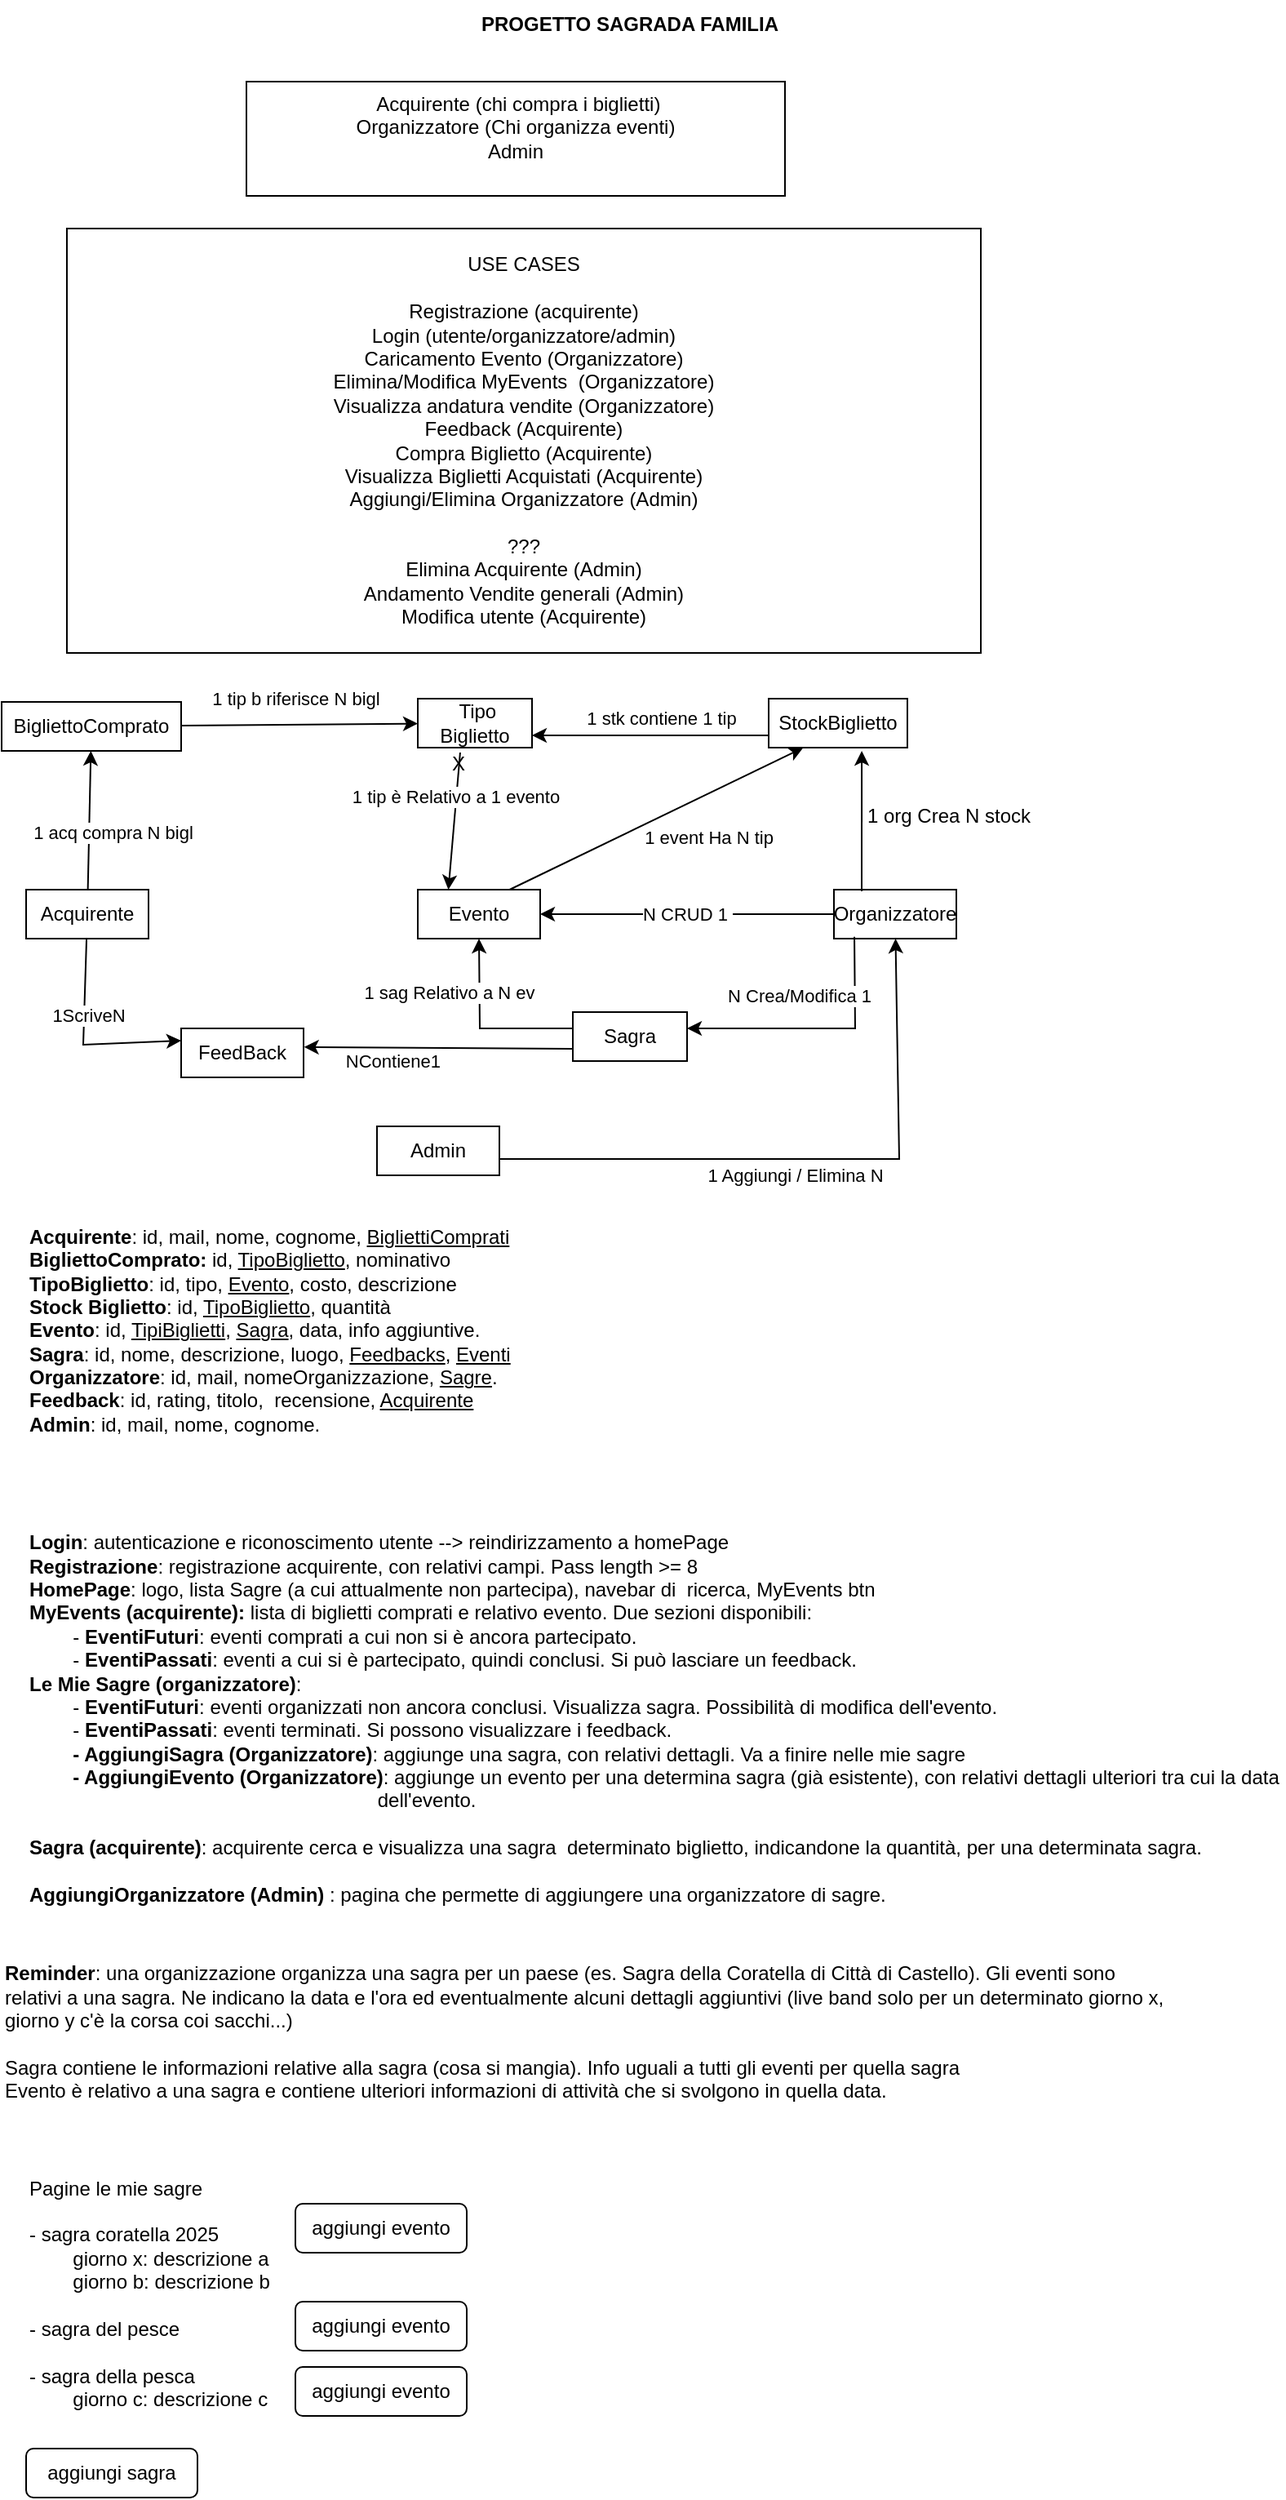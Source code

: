 <mxfile version="13.7.9" type="device"><diagram name="Pagina-1" id="2kd6w2bDSglVRTYshuDX"><mxGraphModel dx="1108" dy="510" grid="1" gridSize="10" guides="1" tooltips="1" connect="1" arrows="1" fold="1" page="1" pageScale="1" pageWidth="827" pageHeight="1169" math="0" shadow="0"><root><mxCell id="0"/><mxCell id="1" parent="0"/><mxCell id="75bQ5hzX0xUpXRUS-g2r-2" value="&amp;nbsp;Acquirente (chi compra i biglietti)&lt;div&gt;Organizzatore (Chi organizza eventi)&lt;/div&gt;&lt;div&gt;Admin&lt;/div&gt;&lt;div&gt;&lt;br&gt;&lt;/div&gt;" style="rounded=0;whiteSpace=wrap;html=1;" parent="1" vertex="1"><mxGeometry x="160" y="60" width="330" height="70" as="geometry"/></mxCell><mxCell id="75bQ5hzX0xUpXRUS-g2r-6" value="&lt;div&gt;USE CASES&lt;/div&gt;&lt;div&gt;&lt;br&gt;&lt;/div&gt;Registrazione (acquirente)&lt;div&gt;Login (utente/organizzatore/admin)&lt;/div&gt;&lt;div&gt;Caricamento Evento (Organizzatore)&lt;/div&gt;&lt;div&gt;Elimina/Modifica MyEvents &amp;nbsp;(Organizzatore)&lt;/div&gt;&lt;div&gt;Visualizza andatura vendite (Organizzatore)&lt;/div&gt;&lt;div&gt;Feedback (Acquirente)&lt;/div&gt;&lt;div&gt;Compra Biglietto (Acquirente)&lt;/div&gt;&lt;div&gt;Visualizza Biglietti Acquistati (Acquirente)&lt;/div&gt;&lt;div&gt;Aggiungi/Elimina Organizzatore (Admin)&lt;br&gt;&lt;/div&gt;&lt;div&gt;&lt;br&gt;&lt;/div&gt;&lt;div&gt;???&lt;/div&gt;&lt;div&gt;Elimina Acquirente (Admin)&lt;/div&gt;&lt;div&gt;Andamento Vendite generali (Admin)&lt;/div&gt;&lt;div&gt;Modifica utente (Acquirente)&lt;/div&gt;" style="whiteSpace=wrap;html=1;" parent="1" vertex="1"><mxGeometry x="50" y="150" width="560" height="260" as="geometry"/></mxCell><mxCell id="75bQ5hzX0xUpXRUS-g2r-7" value="Acquirente" style="rounded=0;whiteSpace=wrap;html=1;" parent="1" vertex="1"><mxGeometry x="25" y="555" width="75" height="30" as="geometry"/></mxCell><mxCell id="75bQ5hzX0xUpXRUS-g2r-8" value="Organizzatore" style="rounded=0;whiteSpace=wrap;html=1;" parent="1" vertex="1"><mxGeometry x="520" y="555" width="75" height="30" as="geometry"/></mxCell><mxCell id="75bQ5hzX0xUpXRUS-g2r-9" value="Admin" style="rounded=0;whiteSpace=wrap;html=1;" parent="1" vertex="1"><mxGeometry x="240" y="700" width="75" height="30" as="geometry"/></mxCell><mxCell id="75bQ5hzX0xUpXRUS-g2r-10" value="Evento" style="rounded=0;whiteSpace=wrap;html=1;" parent="1" vertex="1"><mxGeometry x="265" y="555" width="75" height="30" as="geometry"/></mxCell><mxCell id="75bQ5hzX0xUpXRUS-g2r-12" value="" style="endArrow=classic;html=1;rounded=0;" parent="1" target="75bQ5hzX0xUpXRUS-g2r-8" edge="1"><mxGeometry width="50" height="50" relative="1" as="geometry"><mxPoint x="315" y="720" as="sourcePoint"/><mxPoint x="510" y="590" as="targetPoint"/><Array as="points"><mxPoint x="560" y="720"/></Array></mxGeometry></mxCell><mxCell id="75bQ5hzX0xUpXRUS-g2r-14" value="1 Aggiungi / Elimina N" style="edgeLabel;html=1;align=center;verticalAlign=middle;resizable=0;points=[];" parent="75bQ5hzX0xUpXRUS-g2r-12" vertex="1" connectable="0"><mxGeometry x="0.055" y="-1" relative="1" as="geometry"><mxPoint x="-20" y="9" as="offset"/></mxGeometry></mxCell><mxCell id="75bQ5hzX0xUpXRUS-g2r-15" value="N CRUD 1&amp;nbsp;" style="endArrow=classic;html=1;rounded=0;exitX=0;exitY=0.5;exitDx=0;exitDy=0;entryX=1;entryY=0.5;entryDx=0;entryDy=0;" parent="1" source="75bQ5hzX0xUpXRUS-g2r-8" target="75bQ5hzX0xUpXRUS-g2r-10" edge="1"><mxGeometry x="0.001" width="50" height="50" relative="1" as="geometry"><mxPoint x="220" y="470" as="sourcePoint"/><mxPoint x="270" y="420" as="targetPoint"/><Array as="points"/><mxPoint as="offset"/></mxGeometry></mxCell><mxCell id="75bQ5hzX0xUpXRUS-g2r-16" value="" style="endArrow=classic;html=1;rounded=0;" parent="1" source="75bQ5hzX0xUpXRUS-g2r-7" target="sso_6hzo3je4Y1bIrxQZ-2" edge="1"><mxGeometry width="50" height="50" relative="1" as="geometry"><mxPoint x="220" y="470" as="sourcePoint"/><mxPoint x="65" y="500" as="targetPoint"/></mxGeometry></mxCell><mxCell id="sso_6hzo3je4Y1bIrxQZ-5" value="1 acq compra N bigl" style="edgeLabel;html=1;align=center;verticalAlign=middle;resizable=0;points=[];" parent="75bQ5hzX0xUpXRUS-g2r-16" vertex="1" connectable="0"><mxGeometry x="-0.383" y="1" relative="1" as="geometry"><mxPoint x="15.11" y="-8.98" as="offset"/></mxGeometry></mxCell><mxCell id="75bQ5hzX0xUpXRUS-g2r-18" value="&amp;nbsp;Tipo Biglietto" style="rounded=0;whiteSpace=wrap;html=1;" parent="1" vertex="1"><mxGeometry x="265" y="438" width="70" height="30" as="geometry"/></mxCell><mxCell id="75bQ5hzX0xUpXRUS-g2r-19" value="" style="endArrow=classic;html=1;rounded=0;entryX=0.671;entryY=1.067;entryDx=0;entryDy=0;entryPerimeter=0;" parent="1" target="sso_6hzo3je4Y1bIrxQZ-8" edge="1"><mxGeometry width="50" height="50" relative="1" as="geometry"><mxPoint x="537" y="556" as="sourcePoint"/><mxPoint x="280" y="510" as="targetPoint"/></mxGeometry></mxCell><mxCell id="75bQ5hzX0xUpXRUS-g2r-20" value="1 org Crea N stock" style="text;html=1;align=center;verticalAlign=middle;resizable=0;points=[];autosize=1;strokeColor=none;fillColor=none;" parent="1" vertex="1"><mxGeometry x="530" y="500" width="120" height="20" as="geometry"/></mxCell><mxCell id="75bQ5hzX0xUpXRUS-g2r-22" value="FeedBack" style="rounded=0;whiteSpace=wrap;html=1;" parent="1" vertex="1"><mxGeometry x="120" y="640" width="75" height="30" as="geometry"/></mxCell><mxCell id="75bQ5hzX0xUpXRUS-g2r-23" value="" style="endArrow=classic;html=1;rounded=0;entryX=0;entryY=0.25;entryDx=0;entryDy=0;" parent="1" source="75bQ5hzX0xUpXRUS-g2r-7" target="75bQ5hzX0xUpXRUS-g2r-22" edge="1"><mxGeometry width="50" height="50" relative="1" as="geometry"><mxPoint x="100" y="620" as="sourcePoint"/><mxPoint x="150" y="570" as="targetPoint"/><Array as="points"><mxPoint x="60" y="650"/></Array></mxGeometry></mxCell><mxCell id="75bQ5hzX0xUpXRUS-g2r-45" value="1ScriveN" style="edgeLabel;html=1;align=center;verticalAlign=middle;resizable=0;points=[];" parent="75bQ5hzX0xUpXRUS-g2r-23" vertex="1" connectable="0"><mxGeometry x="-0.8" y="1" relative="1" as="geometry"><mxPoint y="34" as="offset"/></mxGeometry></mxCell><mxCell id="75bQ5hzX0xUpXRUS-g2r-24" value="" style="endArrow=classic;html=1;rounded=0;entryX=1.004;entryY=0.381;entryDx=0;entryDy=0;entryPerimeter=0;exitX=0;exitY=0.75;exitDx=0;exitDy=0;" parent="1" source="75bQ5hzX0xUpXRUS-g2r-38" target="75bQ5hzX0xUpXRUS-g2r-22" edge="1"><mxGeometry width="50" height="50" relative="1" as="geometry"><mxPoint x="220" y="550" as="sourcePoint"/><mxPoint x="200" y="640" as="targetPoint"/></mxGeometry></mxCell><mxCell id="75bQ5hzX0xUpXRUS-g2r-43" value="NContiene1&amp;nbsp;" style="edgeLabel;html=1;align=center;verticalAlign=middle;resizable=0;points=[];" parent="75bQ5hzX0xUpXRUS-g2r-24" vertex="1" connectable="0"><mxGeometry x="0.416" y="3" relative="1" as="geometry"><mxPoint x="7" y="5" as="offset"/></mxGeometry></mxCell><mxCell id="75bQ5hzX0xUpXRUS-g2r-32" value="&lt;b&gt;Acquirente&lt;/b&gt;: id, mail, nome, cognome, &lt;u&gt;BigliettiComprati&lt;/u&gt;&lt;div&gt;&lt;b&gt;BigliettoComprato: &lt;/b&gt;id, &lt;u&gt;TipoBiglietto&lt;/u&gt;, nominativo&lt;/div&gt;&lt;div&gt;&lt;b&gt;TipoBiglietto&lt;/b&gt;: id, tipo, &lt;u&gt;Evento&lt;/u&gt;, costo, descrizione&lt;/div&gt;&lt;div&gt;&lt;b&gt;Stock Biglietto&lt;/b&gt;: id, &lt;u&gt;TipoBiglietto&lt;/u&gt;, quantità&lt;br&gt;&lt;b&gt;Evento&lt;/b&gt;: id, &lt;u&gt;TipiBiglietti&lt;/u&gt;, &lt;u&gt;Sagra&lt;/u&gt;, data, info aggiuntive.&lt;/div&gt;&lt;div&gt;&lt;b&gt;Sagra&lt;/b&gt;: id, nome, descrizione, luogo, &lt;u&gt;Feedbacks&lt;/u&gt;, &lt;u&gt;Eventi&lt;/u&gt;&lt;/div&gt;&lt;div&gt;&lt;div&gt;&lt;b&gt;Organizzatore&lt;/b&gt;: id, mail, nomeOrganizzazione,&amp;nbsp;&lt;u&gt;Sagre&lt;/u&gt;.&lt;/div&gt;&lt;div&gt;&lt;b&gt;Feedback&lt;/b&gt;: id, rating, titolo, &amp;nbsp;recensione, &lt;u&gt;Acquirente&lt;/u&gt;&lt;/div&gt;&lt;div&gt;&lt;b&gt;Admin&lt;/b&gt;: id, mail, nome, cognome.&lt;/div&gt;&lt;/div&gt;" style="text;html=1;align=left;verticalAlign=middle;whiteSpace=wrap;rounded=0;" parent="1" vertex="1"><mxGeometry x="25" y="760" width="515" height="130" as="geometry"/></mxCell><mxCell id="75bQ5hzX0xUpXRUS-g2r-36" value="&lt;div&gt;&lt;b&gt;Login&lt;/b&gt;: autenticazione e riconoscimento utente --&amp;gt; reindirizzamento a homePage&lt;/div&gt;&lt;div&gt;&lt;b&gt;Registrazione&lt;/b&gt;: registrazione acquirente, con relativi campi. Pass length &amp;gt;= 8&lt;/div&gt;&lt;b&gt;HomePage&lt;/b&gt;: logo, lista Sagre (a cui attualmente non partecipa), navebar di &amp;nbsp;ricerca, MyEvents btn&lt;div&gt;&lt;b&gt;MyEvents (acquirente): &lt;/b&gt;lista di biglietti comprati e relativo evento. Due sezioni disponibili:&lt;/div&gt;&lt;div&gt;&lt;span style=&quot;white-space: pre;&quot;&gt;&#9;- &lt;b&gt;EventiFuturi&lt;/b&gt;: eventi comprati a cui non si è ancora partecipato.&lt;/span&gt;&lt;br&gt;&lt;/div&gt;&lt;div&gt;&lt;span style=&quot;white-space: pre;&quot;&gt;&#9;- &lt;b&gt;EventiPassati&lt;/b&gt;: eventi a cui si è partecipato, quindi conclusi. Si può lasciare un feedback.&lt;/span&gt;&lt;/div&gt;&lt;div&gt;&lt;span style=&quot;white-space: pre;&quot;&gt;&lt;b&gt;Le Mie Sagre (organizzatore)&lt;/b&gt;:&lt;/span&gt;&lt;/div&gt;&lt;div&gt;&lt;div&gt;&lt;span style=&quot;white-space: pre;&quot;&gt;&#9;- &lt;/span&gt;&lt;b style=&quot;white-space: pre;&quot;&gt;EventiFuturi&lt;/b&gt;&lt;span style=&quot;white-space: pre;&quot;&gt;: eventi organizzati non ancora conclusi. Visualizza sagra. Possibilità di modifica dell'evento.&lt;/span&gt;&lt;br&gt;&lt;/div&gt;&lt;div&gt;&lt;span style=&quot;white-space: pre;&quot;&gt;&#9;- &lt;/span&gt;&lt;b style=&quot;white-space: pre;&quot;&gt;EventiPassati&lt;/b&gt;&lt;span style=&quot;white-space: pre;&quot;&gt;: eventi terminati. Si possono visualizzare i feedback.&lt;/span&gt;&lt;/div&gt;&lt;/div&gt;&lt;div&gt;&lt;b style=&quot;white-space: pre;&quot;&gt;&lt;span style=&quot;white-space: pre;&quot;&gt;&#9;- &lt;/span&gt;AggiungiSagra (Organizzatore)&lt;/b&gt;&lt;span style=&quot;white-space: pre;&quot;&gt;: aggiunge una sagra, con relativi dettagli. Va a finire nelle mie sagre&lt;/span&gt;&lt;/div&gt;&lt;div&gt;&lt;b style=&quot;white-space: pre;&quot;&gt;&#9;- AggiungiEvento (Organizzatore)&lt;/b&gt;&lt;span style=&quot;white-space: pre;&quot;&gt;: aggiunge un evento per una determina sagra (già esistente), con relativi dettagli ulteriori tra cui la data&amp;nbsp;&lt;/span&gt;&lt;/div&gt;&lt;div&gt;&lt;span style=&quot;white-space: pre;&quot;&gt;&lt;span style=&quot;white-space: pre;&quot;&gt;&#9;&lt;/span&gt;&lt;span style=&quot;white-space: pre;&quot;&gt;&#9;&lt;/span&gt;&lt;span style=&quot;white-space: pre;&quot;&gt;&#9;&lt;/span&gt;&lt;span style=&quot;white-space: pre;&quot;&gt;&#9;&lt;/span&gt;&lt;span style=&quot;white-space: pre;&quot;&gt;&#9;&lt;/span&gt;&lt;span style=&quot;white-space: pre;&quot;&gt;&#9;&lt;/span&gt;&lt;span style=&quot;white-space: pre;&quot;&gt;&#9;&lt;/span&gt;&lt;span style=&quot;white-space: pre;&quot;&gt;&#9;&lt;/span&gt;dell'evento.&lt;/span&gt;&lt;span style=&quot;white-space: pre;&quot;&gt;&lt;br&gt;&lt;/span&gt;&lt;/div&gt;&lt;div&gt;&lt;span style=&quot;white-space: pre;&quot;&gt;&lt;br&gt;&lt;/span&gt;&lt;/div&gt;&lt;div&gt;&lt;div&gt;&lt;span style=&quot;white-space: pre;&quot;&gt;&lt;b&gt;Sagra (acquirente)&lt;/b&gt;: acquirente cerca e visualizza una sagra  determinato biglietto, indicandone la quantità, per una determinata sagra.&lt;/span&gt;&lt;/div&gt;&lt;/div&gt;&lt;div&gt;&lt;span style=&quot;white-space: pre;&quot;&gt;&lt;br&gt;&lt;/span&gt;&lt;/div&gt;&lt;div&gt;&lt;span style=&quot;white-space: pre;&quot;&gt;&lt;b&gt;AggiungiOrganizzatore (Admin) &lt;/b&gt;: pagina che permette di aggiungere una organizzatore di sagre.&lt;/span&gt;&lt;/div&gt;&lt;div&gt;&lt;span style=&quot;white-space: pre;&quot;&gt;&lt;br&gt;&lt;/span&gt;&lt;/div&gt;" style="text;html=1;align=left;verticalAlign=middle;whiteSpace=wrap;rounded=0;" parent="1" vertex="1"><mxGeometry x="25" y="980" width="765" height="180" as="geometry"/></mxCell><mxCell id="75bQ5hzX0xUpXRUS-g2r-37" value="&lt;b&gt;PROGETTO SAGRADA FAMILIA&lt;/b&gt;" style="text;html=1;align=center;verticalAlign=middle;whiteSpace=wrap;rounded=0;" parent="1" vertex="1"><mxGeometry x="250" y="10" width="290" height="30" as="geometry"/></mxCell><mxCell id="75bQ5hzX0xUpXRUS-g2r-38" value="Sagra" style="whiteSpace=wrap;html=1;" parent="1" vertex="1"><mxGeometry x="360" y="630" width="70" height="30" as="geometry"/></mxCell><mxCell id="75bQ5hzX0xUpXRUS-g2r-39" value="" style="endArrow=classic;html=1;rounded=0;entryX=0.5;entryY=1;entryDx=0;entryDy=0;" parent="1" target="75bQ5hzX0xUpXRUS-g2r-10" edge="1"><mxGeometry width="50" height="50" relative="1" as="geometry"><mxPoint x="360" y="640" as="sourcePoint"/><mxPoint x="400" y="560" as="targetPoint"/><Array as="points"><mxPoint x="303" y="640"/></Array></mxGeometry></mxCell><mxCell id="75bQ5hzX0xUpXRUS-g2r-42" value="1 sag Relativo a N ev" style="edgeLabel;html=1;align=center;verticalAlign=middle;resizable=0;points=[];" parent="75bQ5hzX0xUpXRUS-g2r-39" vertex="1" connectable="0"><mxGeometry x="-0.536" y="1" relative="1" as="geometry"><mxPoint x="-50.69" y="-23.36" as="offset"/></mxGeometry></mxCell><mxCell id="75bQ5hzX0xUpXRUS-g2r-40" value="" style="endArrow=classic;html=1;rounded=0;exitX=0.167;exitY=0.963;exitDx=0;exitDy=0;exitPerimeter=0;" parent="1" source="75bQ5hzX0xUpXRUS-g2r-8" edge="1"><mxGeometry width="50" height="50" relative="1" as="geometry"><mxPoint x="350" y="810" as="sourcePoint"/><mxPoint x="430" y="640" as="targetPoint"/><Array as="points"><mxPoint x="533" y="640"/></Array></mxGeometry></mxCell><mxCell id="75bQ5hzX0xUpXRUS-g2r-41" value="&amp;nbsp;N Crea/Modifica 1" style="edgeLabel;html=1;align=center;verticalAlign=middle;resizable=0;points=[];" parent="75bQ5hzX0xUpXRUS-g2r-40" vertex="1" connectable="0"><mxGeometry x="0.172" y="3" relative="1" as="geometry"><mxPoint x="1" y="-23" as="offset"/></mxGeometry></mxCell><mxCell id="75bQ5hzX0xUpXRUS-g2r-48" value="&lt;b&gt;Reminder&lt;/b&gt;: una organizzazione organizza una sagra per un paese (es. Sagra della Coratella di Città di Castello). Gli eventi sono relativi a una sagra. Ne indicano la data e l'ora ed eventualmente alcuni dettagli aggiuntivi (live band solo per un determinato giorno x, giorno y c'è la corsa coi sacchi...)&lt;div&gt;&lt;br&gt;&lt;/div&gt;&lt;div&gt;Sagra contiene le informazioni relative alla sagra (cosa si mangia). Info uguali a tutti gli eventi per quella sagra&lt;/div&gt;&lt;div&gt;Evento è relativo a una sagra e contiene ulteriori informazioni di attività che si svolgono in quella data.&lt;/div&gt;" style="text;html=1;align=left;verticalAlign=middle;whiteSpace=wrap;rounded=0;" parent="1" vertex="1"><mxGeometry x="10" y="1240" width="715" height="30" as="geometry"/></mxCell><mxCell id="75bQ5hzX0xUpXRUS-g2r-51" value="Pagine le mie sagre&lt;div&gt;&lt;br&gt;&lt;div&gt;- sagra coratella 2025&lt;/div&gt;&lt;div&gt;&lt;span style=&quot;white-space: pre;&quot;&gt;&#9;giorno x: descrizione&lt;/span&gt;&amp;nbsp;a&lt;/div&gt;&lt;div&gt;&lt;span style=&quot;white-space: pre;&quot;&gt;&#9;giorno b: descrizione&lt;/span&gt;&amp;nbsp;b&lt;br&gt;&lt;/div&gt;&lt;div&gt;&lt;br&gt;&lt;/div&gt;&lt;div&gt;- sagra del pesce&lt;/div&gt;&lt;div&gt;&lt;br&gt;&lt;/div&gt;&lt;div&gt;- sagra della pesca&amp;nbsp;&lt;/div&gt;&lt;div&gt;&lt;span style=&quot;white-space: pre;&quot;&gt;&#9;giorno c: descrizione&lt;/span&gt;&amp;nbsp;c&lt;br&gt;&lt;/div&gt;&lt;/div&gt;" style="text;html=1;align=left;verticalAlign=middle;whiteSpace=wrap;rounded=0;" parent="1" vertex="1"><mxGeometry x="25" y="1400" width="395" height="30" as="geometry"/></mxCell><mxCell id="75bQ5hzX0xUpXRUS-g2r-52" value="aggiungi evento" style="rounded=1;whiteSpace=wrap;html=1;" parent="1" vertex="1"><mxGeometry x="190" y="1420" width="105" height="30" as="geometry"/></mxCell><mxCell id="75bQ5hzX0xUpXRUS-g2r-53" value="aggiungi evento" style="rounded=1;whiteSpace=wrap;html=1;" parent="1" vertex="1"><mxGeometry x="190" y="1360" width="105" height="30" as="geometry"/></mxCell><mxCell id="75bQ5hzX0xUpXRUS-g2r-54" value="aggiungi evento" style="rounded=1;whiteSpace=wrap;html=1;" parent="1" vertex="1"><mxGeometry x="190" y="1460" width="105" height="30" as="geometry"/></mxCell><mxCell id="75bQ5hzX0xUpXRUS-g2r-55" value="aggiungi sagra" style="rounded=1;whiteSpace=wrap;html=1;" parent="1" vertex="1"><mxGeometry x="25" y="1510" width="105" height="30" as="geometry"/></mxCell><mxCell id="sso_6hzo3je4Y1bIrxQZ-2" value="BigliettoComprato" style="rounded=0;whiteSpace=wrap;html=1;" parent="1" vertex="1"><mxGeometry x="10" y="440" width="110" height="30" as="geometry"/></mxCell><mxCell id="sso_6hzo3je4Y1bIrxQZ-3" value="" style="endArrow=classic;html=1;" parent="1" source="sso_6hzo3je4Y1bIrxQZ-2" target="75bQ5hzX0xUpXRUS-g2r-18" edge="1"><mxGeometry width="50" height="50" relative="1" as="geometry"><mxPoint x="430" y="690" as="sourcePoint"/><mxPoint x="480" y="640" as="targetPoint"/><Array as="points"/></mxGeometry></mxCell><mxCell id="sso_6hzo3je4Y1bIrxQZ-6" value="1 tip b riferisce N bigl" style="edgeLabel;html=1;align=center;verticalAlign=middle;resizable=0;points=[];" parent="sso_6hzo3je4Y1bIrxQZ-3" vertex="1" connectable="0"><mxGeometry x="0.174" y="-2" relative="1" as="geometry"><mxPoint x="-15.01" y="-17.81" as="offset"/></mxGeometry></mxCell><mxCell id="sso_6hzo3je4Y1bIrxQZ-8" value="StockBiglietto" style="rounded=0;whiteSpace=wrap;html=1;" parent="1" vertex="1"><mxGeometry x="480" y="438" width="85" height="30" as="geometry"/></mxCell><mxCell id="sso_6hzo3je4Y1bIrxQZ-11" value="" style="endArrow=classic;html=1;exitX=0;exitY=0.75;exitDx=0;exitDy=0;entryX=1;entryY=0.75;entryDx=0;entryDy=0;" parent="1" source="sso_6hzo3je4Y1bIrxQZ-8" target="75bQ5hzX0xUpXRUS-g2r-18" edge="1"><mxGeometry width="50" height="50" relative="1" as="geometry"><mxPoint x="460" y="670" as="sourcePoint"/><mxPoint x="510" y="620" as="targetPoint"/></mxGeometry></mxCell><mxCell id="sso_6hzo3je4Y1bIrxQZ-12" value="1 stk contiene 1 tip" style="edgeLabel;html=1;align=center;verticalAlign=middle;resizable=0;points=[];" parent="sso_6hzo3je4Y1bIrxQZ-11" vertex="1" connectable="0"><mxGeometry x="-0.186" y="-3" relative="1" as="geometry"><mxPoint x="-7" y="-7.5" as="offset"/></mxGeometry></mxCell><mxCell id="sso_6hzo3je4Y1bIrxQZ-13" value="" style="endArrow=classic;html=1;entryX=0.25;entryY=1;entryDx=0;entryDy=0;exitX=0.75;exitY=0;exitDx=0;exitDy=0;" parent="1" source="75bQ5hzX0xUpXRUS-g2r-10" target="sso_6hzo3je4Y1bIrxQZ-8" edge="1"><mxGeometry width="50" height="50" relative="1" as="geometry"><mxPoint x="300" y="550" as="sourcePoint"/><mxPoint x="286.25" y="468" as="targetPoint"/><Array as="points"/></mxGeometry></mxCell><mxCell id="sso_6hzo3je4Y1bIrxQZ-14" value="1 event Ha N tip" style="edgeLabel;html=1;align=center;verticalAlign=middle;resizable=0;points=[];" parent="sso_6hzo3je4Y1bIrxQZ-13" vertex="1" connectable="0"><mxGeometry x="-0.093" relative="1" as="geometry"><mxPoint x="40" y="7" as="offset"/></mxGeometry></mxCell><mxCell id="sso_6hzo3je4Y1bIrxQZ-17" value="" style="endArrow=classic;html=1;entryX=0.25;entryY=0;entryDx=0;entryDy=0;exitX=0.371;exitY=1.1;exitDx=0;exitDy=0;exitPerimeter=0;" parent="1" source="75bQ5hzX0xUpXRUS-g2r-18" target="75bQ5hzX0xUpXRUS-g2r-10" edge="1"><mxGeometry width="50" height="50" relative="1" as="geometry"><mxPoint x="265" y="520" as="sourcePoint"/><mxPoint x="315" y="470" as="targetPoint"/></mxGeometry></mxCell><mxCell id="sso_6hzo3je4Y1bIrxQZ-18" value="1 tip è Relativo a 1 evento" style="edgeLabel;html=1;align=center;verticalAlign=middle;resizable=0;points=[];" parent="sso_6hzo3je4Y1bIrxQZ-17" vertex="1" connectable="0"><mxGeometry x="-0.354" y="-1" relative="1" as="geometry"><mxPoint as="offset"/></mxGeometry></mxCell><mxCell id="sso_6hzo3je4Y1bIrxQZ-19" value="X" style="text;html=1;strokeColor=none;fillColor=none;align=center;verticalAlign=middle;whiteSpace=wrap;rounded=0;" parent="1" vertex="1"><mxGeometry x="270" y="468" width="40" height="20" as="geometry"/></mxCell></root></mxGraphModel></diagram></mxfile>
